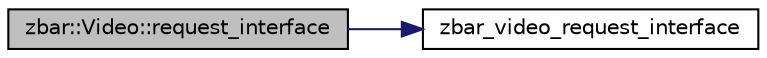 digraph G
{
  edge [fontname="Helvetica",fontsize="10",labelfontname="Helvetica",labelfontsize="10"];
  node [fontname="Helvetica",fontsize="10",shape=record];
  rankdir=LR;
  Node1 [label="zbar::Video::request_interface",height=0.2,width=0.4,color="black", fillcolor="grey75", style="filled" fontcolor="black"];
  Node1 -> Node2 [color="midnightblue",fontsize="10",style="solid"];
  Node2 [label="zbar_video_request_interface",height=0.2,width=0.4,color="black", fillcolor="white", style="filled",URL="$zbar_8h.html#a52ee2448ddca9576cdd5d108cc1d75a4"];
}

